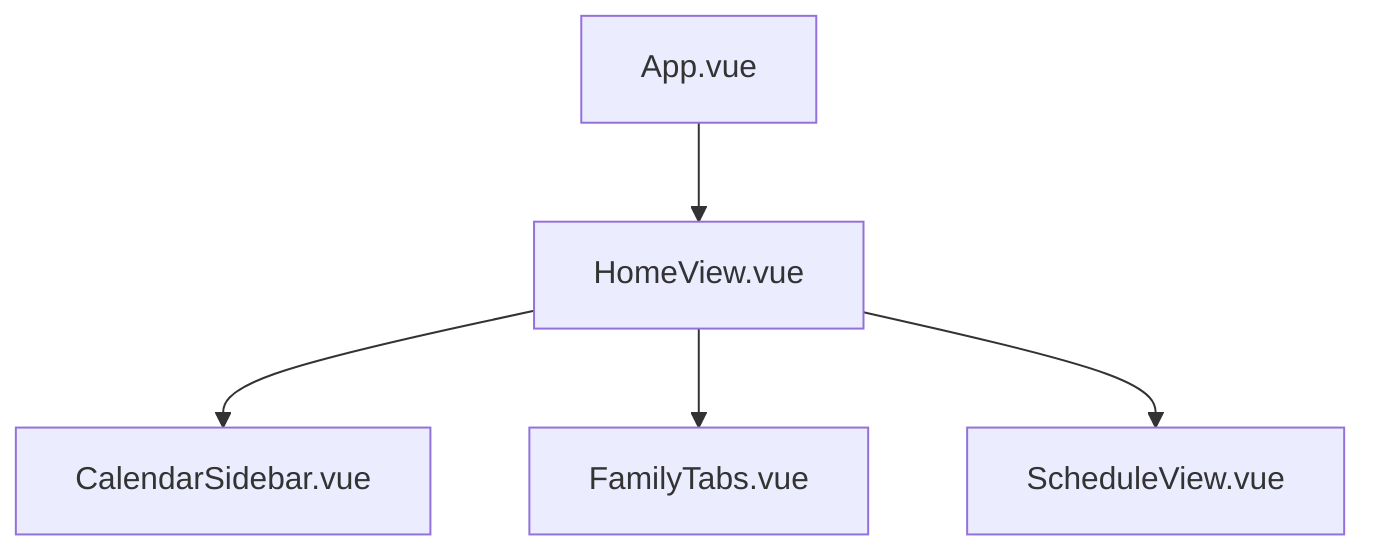 graph TD
    A[App.vue] --> B[HomeView.vue]
    B --> C[CalendarSidebar.vue]
    B --> D[FamilyTabs.vue]
    B --> E[ScheduleView.vue]